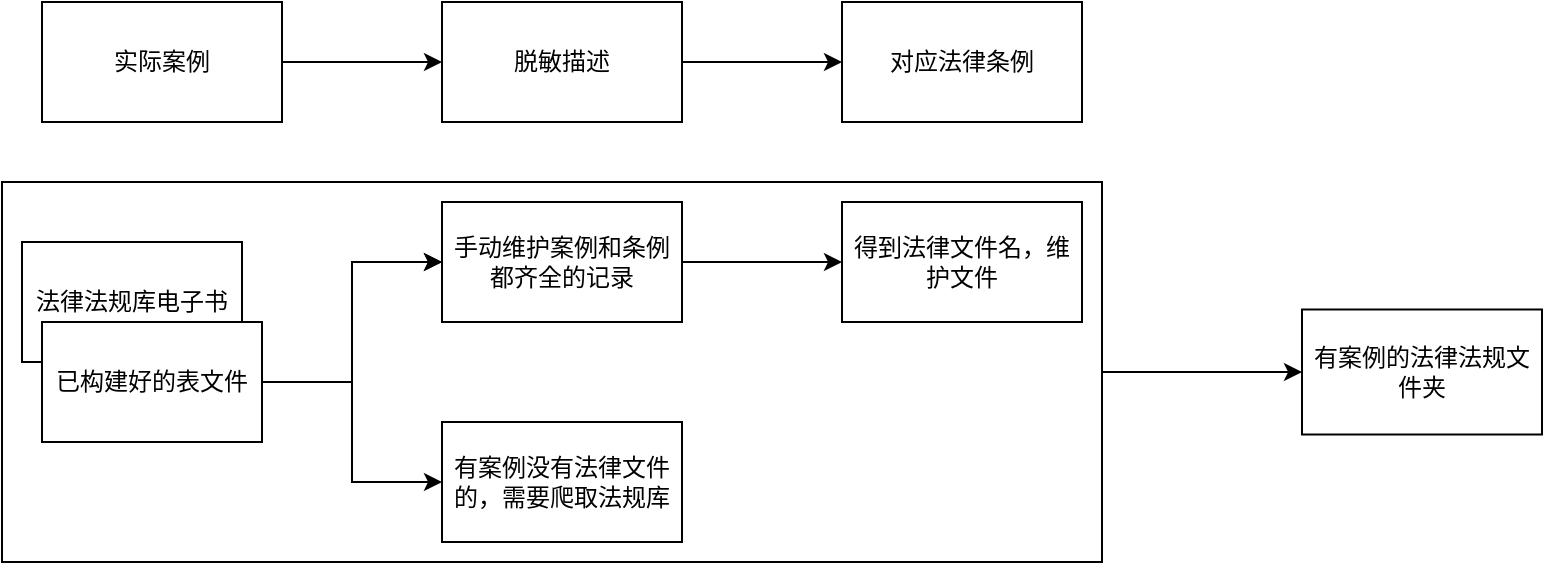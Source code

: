 <mxfile version="22.0.4" type="github">
  <diagram name="第 1 页" id="OqdhAbVPGIW0M9Jp4voK">
    <mxGraphModel dx="1426" dy="803" grid="1" gridSize="10" guides="1" tooltips="1" connect="1" arrows="1" fold="1" page="1" pageScale="1" pageWidth="827" pageHeight="1169" math="0" shadow="0">
      <root>
        <mxCell id="0" />
        <mxCell id="1" parent="0" />
        <mxCell id="bVBkqluuAgwMRuoEYlJW-1" value="法律法规库电子书" style="rounded=0;whiteSpace=wrap;html=1;" vertex="1" parent="1">
          <mxGeometry x="170" y="150" width="110" height="60" as="geometry" />
        </mxCell>
        <mxCell id="bVBkqluuAgwMRuoEYlJW-9" value="" style="edgeStyle=orthogonalEdgeStyle;rounded=0;orthogonalLoop=1;jettySize=auto;html=1;" edge="1" parent="1" source="bVBkqluuAgwMRuoEYlJW-2" target="bVBkqluuAgwMRuoEYlJW-8">
          <mxGeometry relative="1" as="geometry" />
        </mxCell>
        <mxCell id="bVBkqluuAgwMRuoEYlJW-12" value="" style="edgeStyle=orthogonalEdgeStyle;rounded=0;orthogonalLoop=1;jettySize=auto;html=1;" edge="1" parent="1" source="bVBkqluuAgwMRuoEYlJW-2" target="bVBkqluuAgwMRuoEYlJW-8">
          <mxGeometry relative="1" as="geometry" />
        </mxCell>
        <mxCell id="bVBkqluuAgwMRuoEYlJW-14" style="edgeStyle=orthogonalEdgeStyle;rounded=0;orthogonalLoop=1;jettySize=auto;html=1;entryX=0;entryY=0.5;entryDx=0;entryDy=0;" edge="1" parent="1" source="bVBkqluuAgwMRuoEYlJW-2" target="bVBkqluuAgwMRuoEYlJW-13">
          <mxGeometry relative="1" as="geometry" />
        </mxCell>
        <mxCell id="bVBkqluuAgwMRuoEYlJW-2" value="已构建好的表文件" style="rounded=0;whiteSpace=wrap;html=1;" vertex="1" parent="1">
          <mxGeometry x="180" y="190" width="110" height="60" as="geometry" />
        </mxCell>
        <mxCell id="bVBkqluuAgwMRuoEYlJW-5" value="" style="edgeStyle=orthogonalEdgeStyle;rounded=0;orthogonalLoop=1;jettySize=auto;html=1;" edge="1" parent="1" source="bVBkqluuAgwMRuoEYlJW-3" target="bVBkqluuAgwMRuoEYlJW-4">
          <mxGeometry relative="1" as="geometry" />
        </mxCell>
        <mxCell id="bVBkqluuAgwMRuoEYlJW-3" value="实际案例" style="rounded=0;whiteSpace=wrap;html=1;" vertex="1" parent="1">
          <mxGeometry x="180" y="30" width="120" height="60" as="geometry" />
        </mxCell>
        <mxCell id="bVBkqluuAgwMRuoEYlJW-7" value="" style="edgeStyle=orthogonalEdgeStyle;rounded=0;orthogonalLoop=1;jettySize=auto;html=1;" edge="1" parent="1" source="bVBkqluuAgwMRuoEYlJW-4" target="bVBkqluuAgwMRuoEYlJW-6">
          <mxGeometry relative="1" as="geometry" />
        </mxCell>
        <mxCell id="bVBkqluuAgwMRuoEYlJW-4" value="脱敏描述" style="whiteSpace=wrap;html=1;rounded=0;" vertex="1" parent="1">
          <mxGeometry x="380" y="30" width="120" height="60" as="geometry" />
        </mxCell>
        <mxCell id="bVBkqluuAgwMRuoEYlJW-6" value="对应法律条例" style="whiteSpace=wrap;html=1;rounded=0;" vertex="1" parent="1">
          <mxGeometry x="580" y="30" width="120" height="60" as="geometry" />
        </mxCell>
        <mxCell id="bVBkqluuAgwMRuoEYlJW-11" value="" style="edgeStyle=orthogonalEdgeStyle;rounded=0;orthogonalLoop=1;jettySize=auto;html=1;" edge="1" parent="1" source="bVBkqluuAgwMRuoEYlJW-8" target="bVBkqluuAgwMRuoEYlJW-10">
          <mxGeometry relative="1" as="geometry" />
        </mxCell>
        <mxCell id="bVBkqluuAgwMRuoEYlJW-8" value="手动维护案例和条例都齐全的记录" style="whiteSpace=wrap;html=1;rounded=0;" vertex="1" parent="1">
          <mxGeometry x="380" y="130" width="120" height="60" as="geometry" />
        </mxCell>
        <mxCell id="bVBkqluuAgwMRuoEYlJW-10" value="得到法律文件名，维护文件" style="whiteSpace=wrap;html=1;rounded=0;" vertex="1" parent="1">
          <mxGeometry x="580" y="130" width="120" height="60" as="geometry" />
        </mxCell>
        <mxCell id="bVBkqluuAgwMRuoEYlJW-13" value="有案例没有法律文件的，需要爬取法规库" style="whiteSpace=wrap;html=1;rounded=0;" vertex="1" parent="1">
          <mxGeometry x="380" y="240" width="120" height="60" as="geometry" />
        </mxCell>
        <mxCell id="bVBkqluuAgwMRuoEYlJW-17" value="" style="edgeStyle=orthogonalEdgeStyle;rounded=0;orthogonalLoop=1;jettySize=auto;html=1;" edge="1" parent="1" source="bVBkqluuAgwMRuoEYlJW-15" target="bVBkqluuAgwMRuoEYlJW-16">
          <mxGeometry relative="1" as="geometry" />
        </mxCell>
        <mxCell id="bVBkqluuAgwMRuoEYlJW-15" value="" style="rounded=0;whiteSpace=wrap;html=1;fillColor=none;" vertex="1" parent="1">
          <mxGeometry x="160" y="120" width="550" height="190" as="geometry" />
        </mxCell>
        <mxCell id="bVBkqluuAgwMRuoEYlJW-16" value="有案例的法律法规文件夹" style="whiteSpace=wrap;html=1;fillColor=none;rounded=0;" vertex="1" parent="1">
          <mxGeometry x="810" y="183.75" width="120" height="62.5" as="geometry" />
        </mxCell>
      </root>
    </mxGraphModel>
  </diagram>
</mxfile>
